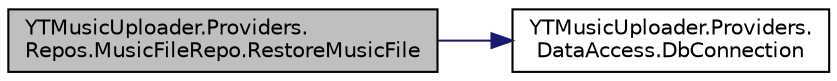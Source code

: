 digraph "YTMusicUploader.Providers.Repos.MusicFileRepo.RestoreMusicFile"
{
 // LATEX_PDF_SIZE
  edge [fontname="Helvetica",fontsize="10",labelfontname="Helvetica",labelfontsize="10"];
  node [fontname="Helvetica",fontsize="10",shape=record];
  rankdir="LR";
  Node1 [label="YTMusicUploader.Providers.\lRepos.MusicFileRepo.RestoreMusicFile",height=0.2,width=0.4,color="black", fillcolor="grey75", style="filled", fontcolor="black",tooltip="Sets the 'removed' flag to false"];
  Node1 -> Node2 [color="midnightblue",fontsize="10",style="solid",fontname="Helvetica"];
  Node2 [label="YTMusicUploader.Providers.\lDataAccess.DbConnection",height=0.2,width=0.4,color="black", fillcolor="white", style="filled",URL="$d7/d1f/class_y_t_music_uploader_1_1_providers_1_1_data_access.html#ac9ee0f646d725d0ccebc213c38d4b996",tooltip="Create an SQLite connection to the database file in the users AppData path"];
}
